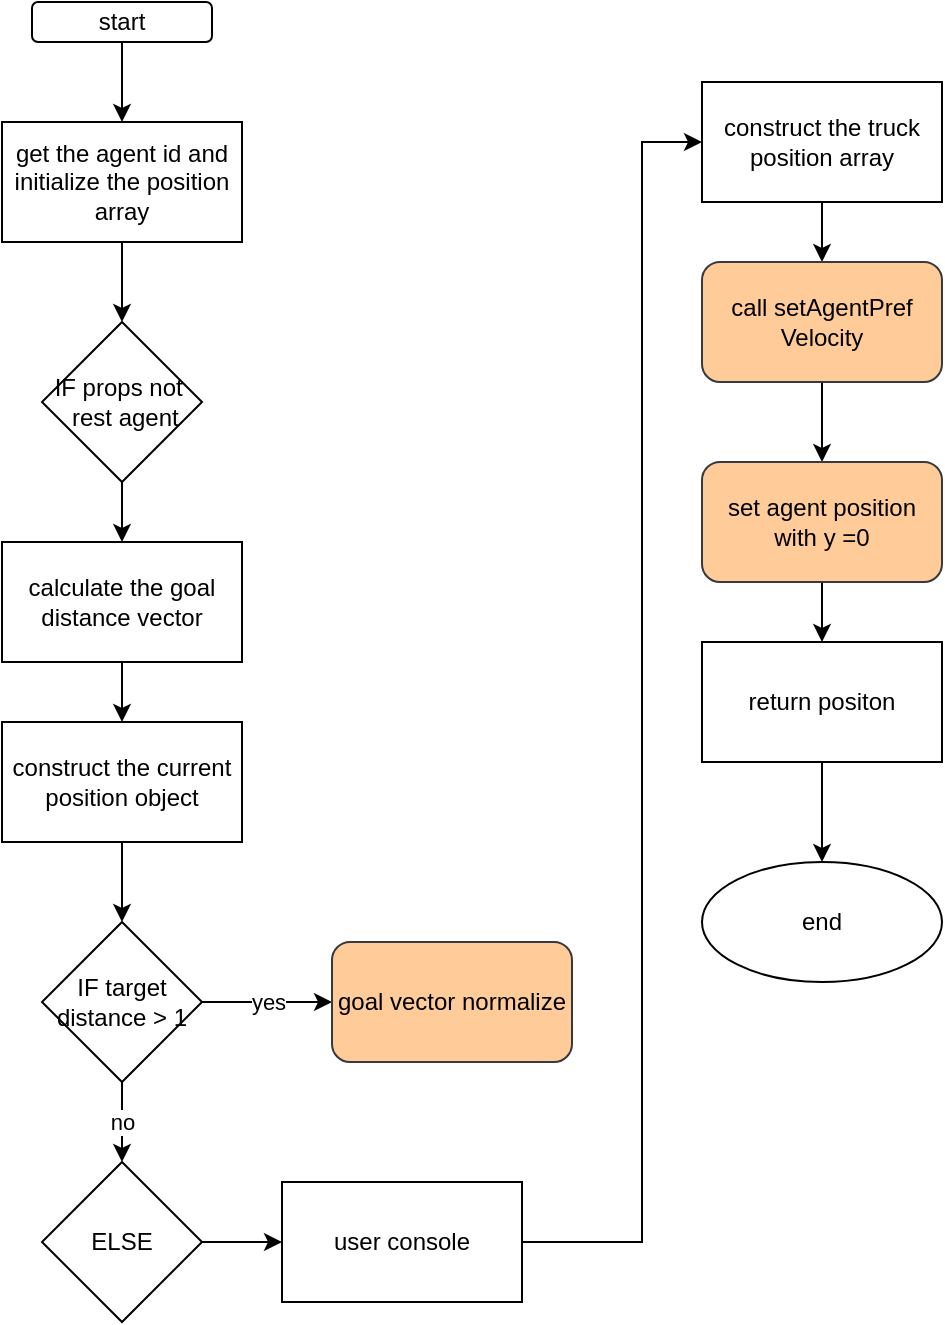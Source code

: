 <mxfile version="18.0.0" type="github">
  <diagram id="bAbn8hl5mbLafxKMVpMg" name="Page-1">
    <mxGraphModel dx="1038" dy="579" grid="1" gridSize="10" guides="1" tooltips="1" connect="1" arrows="1" fold="1" page="1" pageScale="1" pageWidth="850" pageHeight="1100" math="0" shadow="0">
      <root>
        <mxCell id="0" />
        <mxCell id="1" parent="0" />
        <mxCell id="crel0HZ4IlPv2Bj97w2c-12" value="" style="edgeStyle=orthogonalEdgeStyle;rounded=0;orthogonalLoop=1;jettySize=auto;html=1;" parent="1" source="p3mFZ6XsDzNMiNJtrRee-1" target="crel0HZ4IlPv2Bj97w2c-11" edge="1">
          <mxGeometry relative="1" as="geometry" />
        </mxCell>
        <mxCell id="p3mFZ6XsDzNMiNJtrRee-1" value="calculate the goal distance vector" style="whiteSpace=wrap;html=1;rounded=0;" parent="1" vertex="1">
          <mxGeometry x="30" y="310" width="120" height="60" as="geometry" />
        </mxCell>
        <mxCell id="crel0HZ4IlPv2Bj97w2c-18" value="no" style="edgeStyle=orthogonalEdgeStyle;rounded=0;orthogonalLoop=1;jettySize=auto;html=1;" parent="1" source="p3mFZ6XsDzNMiNJtrRee-6" target="p3mFZ6XsDzNMiNJtrRee-9" edge="1">
          <mxGeometry relative="1" as="geometry" />
        </mxCell>
        <mxCell id="p3mFZ6XsDzNMiNJtrRee-6" value="IF target distance &amp;gt; 1" style="rhombus;whiteSpace=wrap;html=1;rounded=0;" parent="1" vertex="1">
          <mxGeometry x="50" y="500" width="80" height="80" as="geometry" />
        </mxCell>
        <mxCell id="p3mFZ6XsDzNMiNJtrRee-7" value="yes" style="edgeStyle=orthogonalEdgeStyle;rounded=0;orthogonalLoop=1;jettySize=auto;html=1;" parent="1" source="p3mFZ6XsDzNMiNJtrRee-6" target="p3mFZ6XsDzNMiNJtrRee-8" edge="1">
          <mxGeometry relative="1" as="geometry" />
        </mxCell>
        <mxCell id="p3mFZ6XsDzNMiNJtrRee-8" value="goal vector normalize" style="rounded=1;whiteSpace=wrap;html=1;fillColor=#ffcc99;strokeColor=#36393d;" parent="1" vertex="1">
          <mxGeometry x="195" y="510" width="120" height="60" as="geometry" />
        </mxCell>
        <mxCell id="crel0HZ4IlPv2Bj97w2c-20" value="" style="edgeStyle=orthogonalEdgeStyle;rounded=0;orthogonalLoop=1;jettySize=auto;html=1;" parent="1" source="p3mFZ6XsDzNMiNJtrRee-9" edge="1">
          <mxGeometry relative="1" as="geometry">
            <mxPoint x="170" y="660" as="targetPoint" />
          </mxGeometry>
        </mxCell>
        <mxCell id="p3mFZ6XsDzNMiNJtrRee-9" value="ELSE" style="rhombus;whiteSpace=wrap;html=1;rounded=0;" parent="1" vertex="1">
          <mxGeometry x="50" y="620" width="80" height="80" as="geometry" />
        </mxCell>
        <mxCell id="crel0HZ4IlPv2Bj97w2c-4" value="" style="edgeStyle=orthogonalEdgeStyle;rounded=0;orthogonalLoop=1;jettySize=auto;html=1;" parent="1" source="crel0HZ4IlPv2Bj97w2c-5" target="crel0HZ4IlPv2Bj97w2c-6" edge="1">
          <mxGeometry relative="1" as="geometry" />
        </mxCell>
        <mxCell id="crel0HZ4IlPv2Bj97w2c-5" value="start" style="rounded=1;whiteSpace=wrap;html=1;" parent="1" vertex="1">
          <mxGeometry x="45" y="40" width="90" height="20" as="geometry" />
        </mxCell>
        <mxCell id="crel0HZ4IlPv2Bj97w2c-8" value="" style="edgeStyle=orthogonalEdgeStyle;rounded=0;orthogonalLoop=1;jettySize=auto;html=1;" parent="1" source="crel0HZ4IlPv2Bj97w2c-6" target="crel0HZ4IlPv2Bj97w2c-7" edge="1">
          <mxGeometry relative="1" as="geometry" />
        </mxCell>
        <mxCell id="crel0HZ4IlPv2Bj97w2c-6" value="get the agent id and initialize the position&lt;br&gt;array" style="rounded=0;whiteSpace=wrap;html=1;" parent="1" vertex="1">
          <mxGeometry x="30" y="100" width="120" height="60" as="geometry" />
        </mxCell>
        <mxCell id="crel0HZ4IlPv2Bj97w2c-9" value="" style="edgeStyle=orthogonalEdgeStyle;rounded=0;orthogonalLoop=1;jettySize=auto;html=1;" parent="1" source="crel0HZ4IlPv2Bj97w2c-7" target="p3mFZ6XsDzNMiNJtrRee-1" edge="1">
          <mxGeometry relative="1" as="geometry" />
        </mxCell>
        <mxCell id="crel0HZ4IlPv2Bj97w2c-7" value="IF props not&amp;nbsp; &amp;nbsp;rest agent" style="rhombus;whiteSpace=wrap;html=1;" parent="1" vertex="1">
          <mxGeometry x="50" y="200" width="80" height="80" as="geometry" />
        </mxCell>
        <mxCell id="crel0HZ4IlPv2Bj97w2c-17" value="" style="edgeStyle=orthogonalEdgeStyle;rounded=0;orthogonalLoop=1;jettySize=auto;html=1;" parent="1" source="crel0HZ4IlPv2Bj97w2c-11" target="p3mFZ6XsDzNMiNJtrRee-6" edge="1">
          <mxGeometry relative="1" as="geometry" />
        </mxCell>
        <mxCell id="crel0HZ4IlPv2Bj97w2c-11" value="construct the current position object" style="whiteSpace=wrap;html=1;rounded=0;" parent="1" vertex="1">
          <mxGeometry x="30" y="400" width="120" height="60" as="geometry" />
        </mxCell>
        <mxCell id="GwzCm5ADjuFJXymMkZLK-3" value="" style="edgeStyle=orthogonalEdgeStyle;rounded=0;orthogonalLoop=1;jettySize=auto;html=1;" edge="1" parent="1" source="GwzCm5ADjuFJXymMkZLK-1" target="GwzCm5ADjuFJXymMkZLK-2">
          <mxGeometry relative="1" as="geometry">
            <Array as="points">
              <mxPoint x="350" y="660" />
              <mxPoint x="350" y="110" />
            </Array>
          </mxGeometry>
        </mxCell>
        <mxCell id="GwzCm5ADjuFJXymMkZLK-1" value="user console" style="rounded=0;whiteSpace=wrap;html=1;" vertex="1" parent="1">
          <mxGeometry x="170" y="630" width="120" height="60" as="geometry" />
        </mxCell>
        <mxCell id="GwzCm5ADjuFJXymMkZLK-6" value="" style="edgeStyle=orthogonalEdgeStyle;rounded=0;orthogonalLoop=1;jettySize=auto;html=1;" edge="1" parent="1" source="GwzCm5ADjuFJXymMkZLK-2" target="GwzCm5ADjuFJXymMkZLK-4">
          <mxGeometry relative="1" as="geometry" />
        </mxCell>
        <mxCell id="GwzCm5ADjuFJXymMkZLK-2" value="construct the truck position array" style="whiteSpace=wrap;html=1;rounded=0;" vertex="1" parent="1">
          <mxGeometry x="380" y="80" width="120" height="60" as="geometry" />
        </mxCell>
        <mxCell id="GwzCm5ADjuFJXymMkZLK-7" value="" style="edgeStyle=orthogonalEdgeStyle;rounded=0;orthogonalLoop=1;jettySize=auto;html=1;" edge="1" parent="1" source="GwzCm5ADjuFJXymMkZLK-4" target="GwzCm5ADjuFJXymMkZLK-5">
          <mxGeometry relative="1" as="geometry" />
        </mxCell>
        <mxCell id="GwzCm5ADjuFJXymMkZLK-4" value="call&amp;nbsp;setAgentPref&lt;br&gt;Velocity" style="rounded=1;whiteSpace=wrap;html=1;fillColor=#ffcc99;strokeColor=#36393d;" vertex="1" parent="1">
          <mxGeometry x="380" y="170" width="120" height="60" as="geometry" />
        </mxCell>
        <mxCell id="GwzCm5ADjuFJXymMkZLK-9" value="" style="edgeStyle=orthogonalEdgeStyle;rounded=0;orthogonalLoop=1;jettySize=auto;html=1;" edge="1" parent="1" source="GwzCm5ADjuFJXymMkZLK-5" target="GwzCm5ADjuFJXymMkZLK-8">
          <mxGeometry relative="1" as="geometry" />
        </mxCell>
        <mxCell id="GwzCm5ADjuFJXymMkZLK-5" value="set agent position with y =0" style="rounded=1;whiteSpace=wrap;html=1;fillColor=#ffcc99;strokeColor=#36393d;" vertex="1" parent="1">
          <mxGeometry x="380" y="270" width="120" height="60" as="geometry" />
        </mxCell>
        <mxCell id="GwzCm5ADjuFJXymMkZLK-11" value="" style="edgeStyle=orthogonalEdgeStyle;rounded=0;orthogonalLoop=1;jettySize=auto;html=1;" edge="1" parent="1" source="GwzCm5ADjuFJXymMkZLK-8" target="GwzCm5ADjuFJXymMkZLK-10">
          <mxGeometry relative="1" as="geometry" />
        </mxCell>
        <mxCell id="GwzCm5ADjuFJXymMkZLK-8" value="return positon" style="rounded=0;whiteSpace=wrap;html=1;" vertex="1" parent="1">
          <mxGeometry x="380" y="360" width="120" height="60" as="geometry" />
        </mxCell>
        <mxCell id="GwzCm5ADjuFJXymMkZLK-10" value="end" style="ellipse;whiteSpace=wrap;html=1;rounded=0;" vertex="1" parent="1">
          <mxGeometry x="380" y="470" width="120" height="60" as="geometry" />
        </mxCell>
      </root>
    </mxGraphModel>
  </diagram>
</mxfile>
